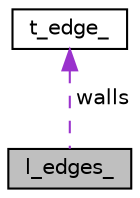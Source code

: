 digraph "l_edges_"
{
 // LATEX_PDF_SIZE
  edge [fontname="Helvetica",fontsize="10",labelfontname="Helvetica",labelfontsize="10"];
  node [fontname="Helvetica",fontsize="10",shape=record];
  Node1 [label="l_edges_",height=0.2,width=0.4,color="black", fillcolor="grey75", style="filled", fontcolor="black",tooltip="List of geometrical edges for mesh construction."];
  Node2 -> Node1 [dir="back",color="darkorchid3",fontsize="10",style="dashed",label=" walls" ,fontname="Helvetica"];
  Node2 [label="t_edge_",height=0.2,width=0.4,color="black", fillcolor="white", style="filled",URL="$structt__edge__.html",tooltip="Geometrical edges for mesh topology construction."];
}

